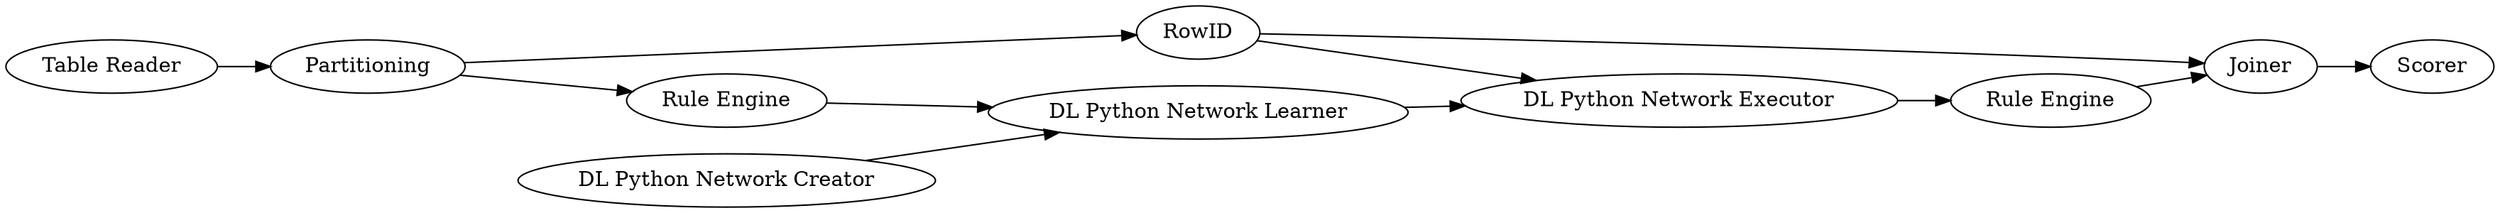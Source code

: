 digraph {
	81 [label="DL Python Network Learner"]
	84 [label="Table Reader"]
	196 [label="DL Python Network Executor"]
	199 [label=Joiner]
	211 [label=Scorer]
	222 [label="DL Python Network Creator"]
	223 [label=Partitioning]
	224 [label=RowID]
	228 [label="Rule Engine"]
	229 [label="Rule Engine"]
	81 -> 196
	84 -> 223
	196 -> 228
	199 -> 211
	222 -> 81
	223 -> 229
	223 -> 224
	224 -> 196
	224 -> 199
	228 -> 199
	229 -> 81
	rankdir=LR
}
